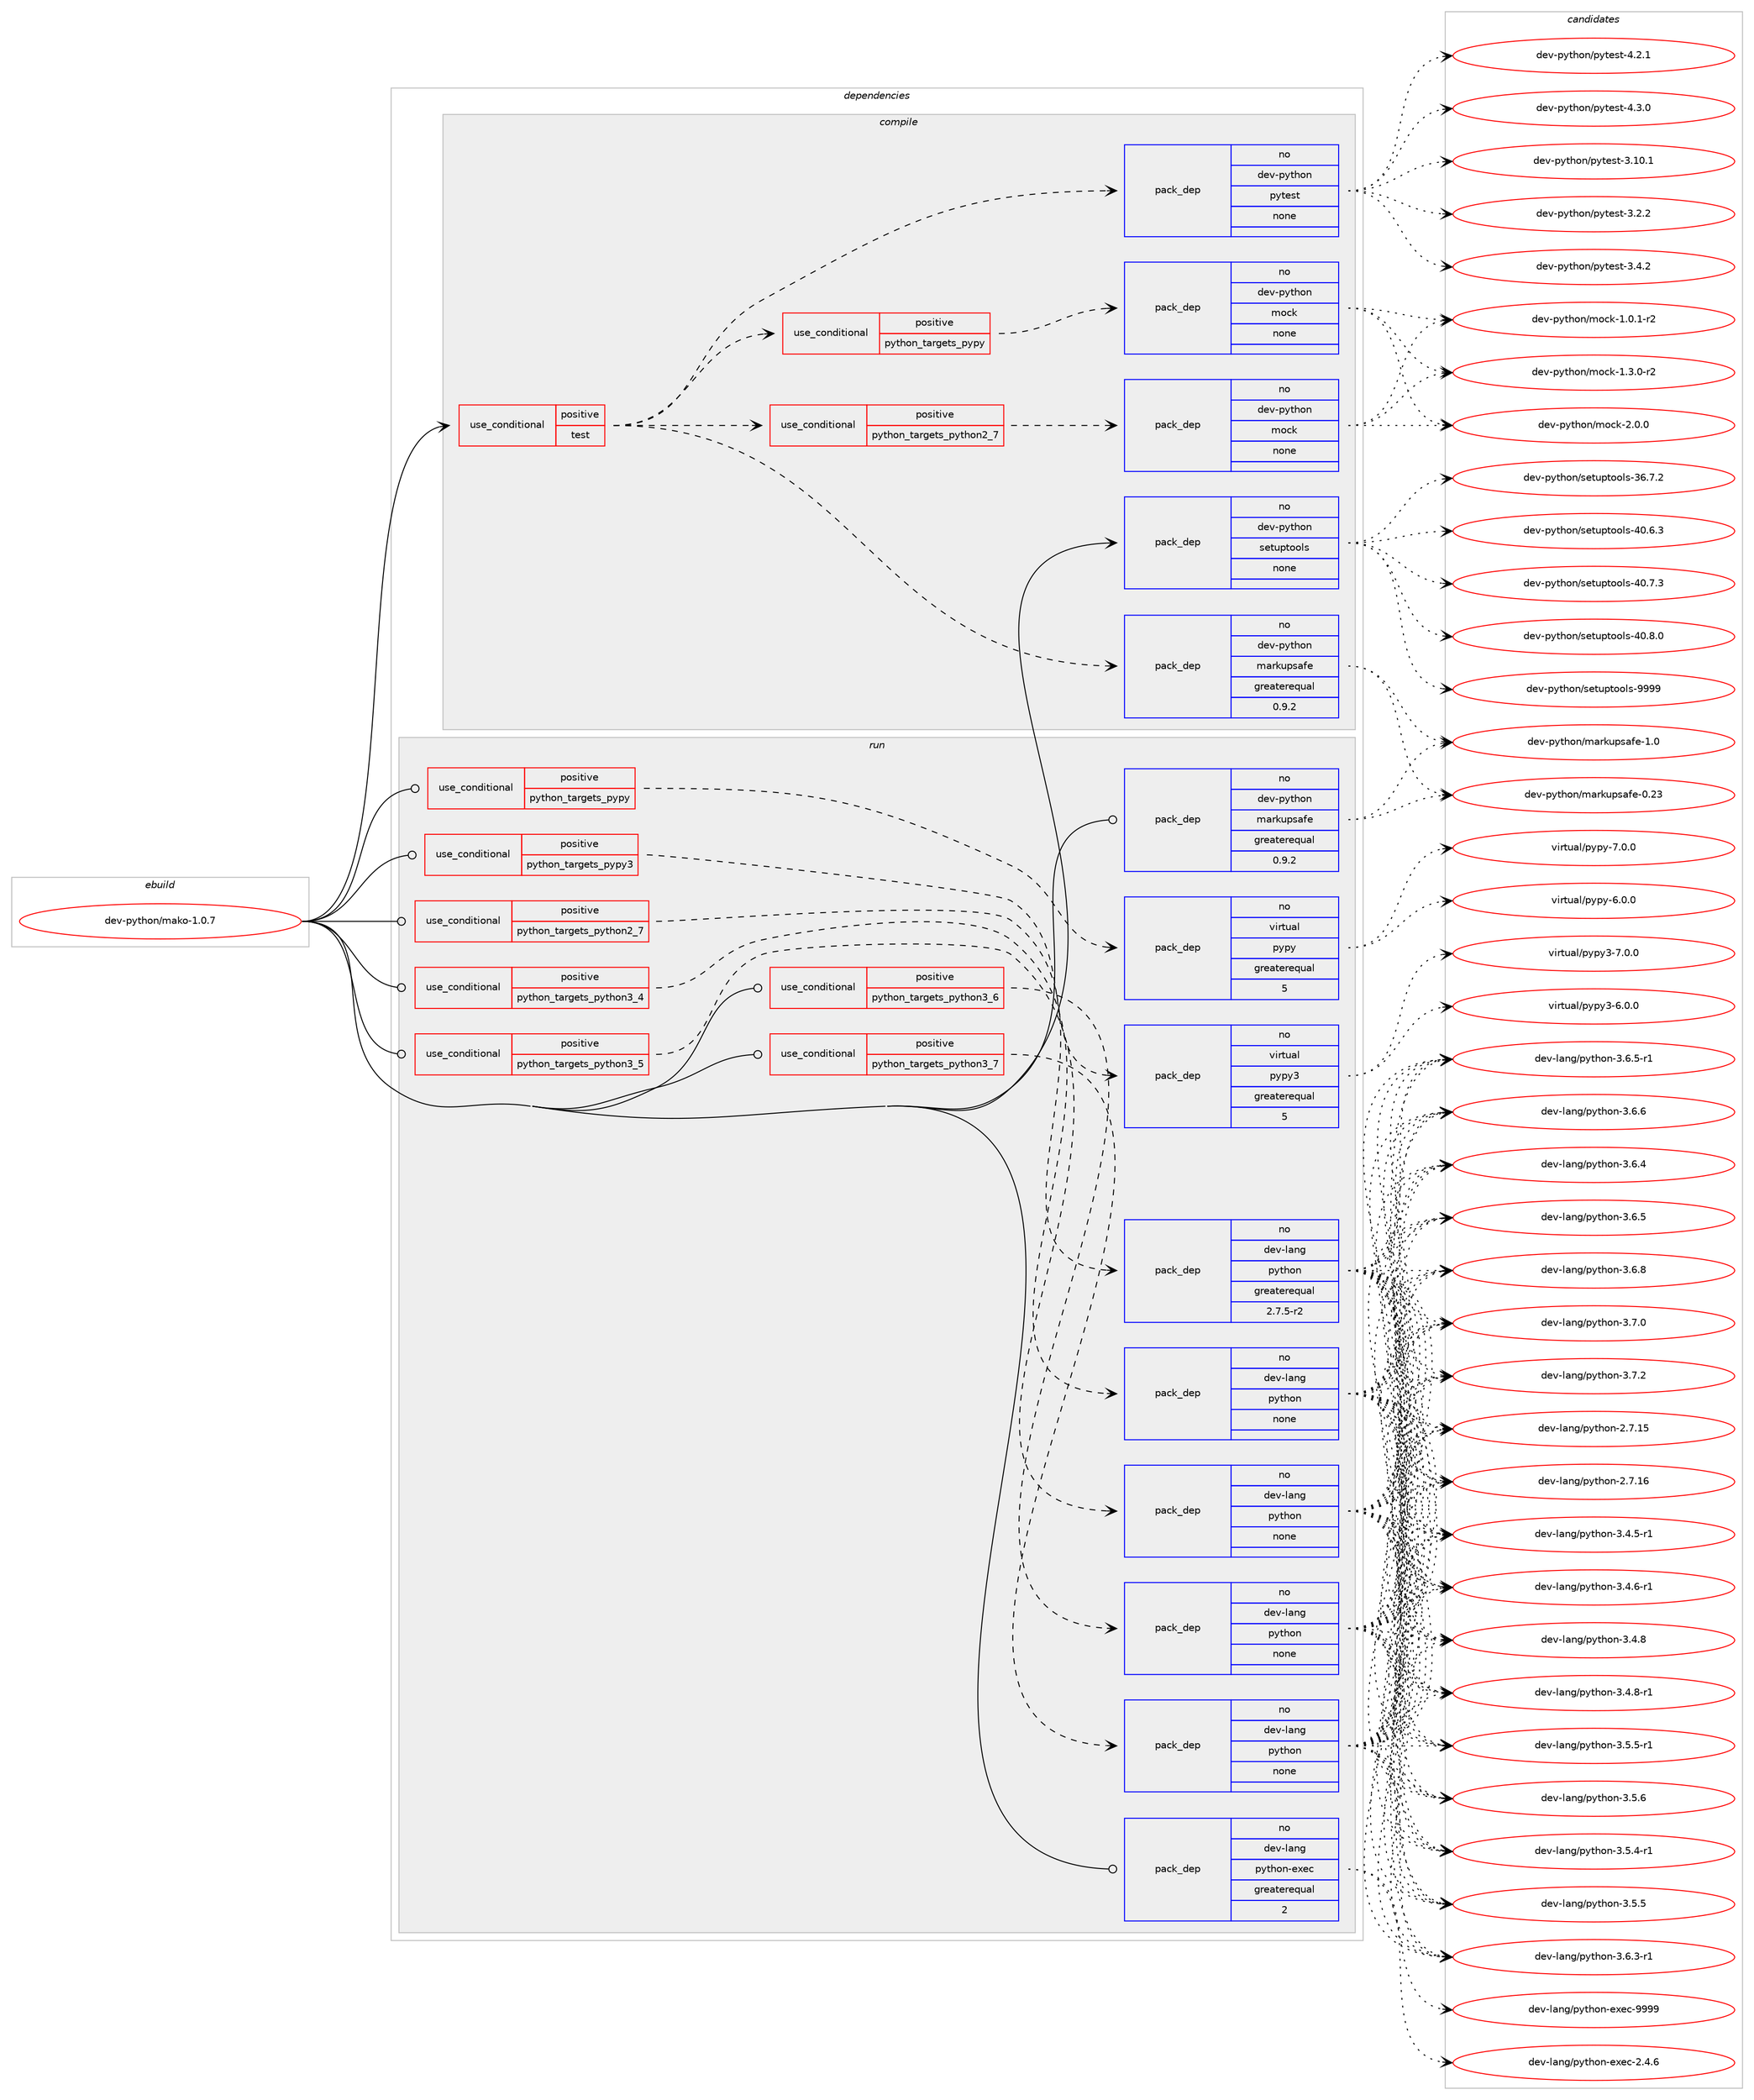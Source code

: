 digraph prolog {

# *************
# Graph options
# *************

newrank=true;
concentrate=true;
compound=true;
graph [rankdir=LR,fontname=Helvetica,fontsize=10,ranksep=1.5];#, ranksep=2.5, nodesep=0.2];
edge  [arrowhead=vee];
node  [fontname=Helvetica,fontsize=10];

# **********
# The ebuild
# **********

subgraph cluster_leftcol {
color=gray;
rank=same;
label=<<i>ebuild</i>>;
id [label="dev-python/mako-1.0.7", color=red, width=4, href="../dev-python/mako-1.0.7.svg"];
}

# ****************
# The dependencies
# ****************

subgraph cluster_midcol {
color=gray;
label=<<i>dependencies</i>>;
subgraph cluster_compile {
fillcolor="#eeeeee";
style=filled;
label=<<i>compile</i>>;
subgraph cond377201 {
dependency1418000 [label=<<TABLE BORDER="0" CELLBORDER="1" CELLSPACING="0" CELLPADDING="4"><TR><TD ROWSPAN="3" CELLPADDING="10">use_conditional</TD></TR><TR><TD>positive</TD></TR><TR><TD>test</TD></TR></TABLE>>, shape=none, color=red];
subgraph pack1017526 {
dependency1418001 [label=<<TABLE BORDER="0" CELLBORDER="1" CELLSPACING="0" CELLPADDING="4" WIDTH="220"><TR><TD ROWSPAN="6" CELLPADDING="30">pack_dep</TD></TR><TR><TD WIDTH="110">no</TD></TR><TR><TD>dev-python</TD></TR><TR><TD>markupsafe</TD></TR><TR><TD>greaterequal</TD></TR><TR><TD>0.9.2</TD></TR></TABLE>>, shape=none, color=blue];
}
dependency1418000:e -> dependency1418001:w [weight=20,style="dashed",arrowhead="vee"];
subgraph cond377202 {
dependency1418002 [label=<<TABLE BORDER="0" CELLBORDER="1" CELLSPACING="0" CELLPADDING="4"><TR><TD ROWSPAN="3" CELLPADDING="10">use_conditional</TD></TR><TR><TD>positive</TD></TR><TR><TD>python_targets_pypy</TD></TR></TABLE>>, shape=none, color=red];
subgraph pack1017527 {
dependency1418003 [label=<<TABLE BORDER="0" CELLBORDER="1" CELLSPACING="0" CELLPADDING="4" WIDTH="220"><TR><TD ROWSPAN="6" CELLPADDING="30">pack_dep</TD></TR><TR><TD WIDTH="110">no</TD></TR><TR><TD>dev-python</TD></TR><TR><TD>mock</TD></TR><TR><TD>none</TD></TR><TR><TD></TD></TR></TABLE>>, shape=none, color=blue];
}
dependency1418002:e -> dependency1418003:w [weight=20,style="dashed",arrowhead="vee"];
}
dependency1418000:e -> dependency1418002:w [weight=20,style="dashed",arrowhead="vee"];
subgraph cond377203 {
dependency1418004 [label=<<TABLE BORDER="0" CELLBORDER="1" CELLSPACING="0" CELLPADDING="4"><TR><TD ROWSPAN="3" CELLPADDING="10">use_conditional</TD></TR><TR><TD>positive</TD></TR><TR><TD>python_targets_python2_7</TD></TR></TABLE>>, shape=none, color=red];
subgraph pack1017528 {
dependency1418005 [label=<<TABLE BORDER="0" CELLBORDER="1" CELLSPACING="0" CELLPADDING="4" WIDTH="220"><TR><TD ROWSPAN="6" CELLPADDING="30">pack_dep</TD></TR><TR><TD WIDTH="110">no</TD></TR><TR><TD>dev-python</TD></TR><TR><TD>mock</TD></TR><TR><TD>none</TD></TR><TR><TD></TD></TR></TABLE>>, shape=none, color=blue];
}
dependency1418004:e -> dependency1418005:w [weight=20,style="dashed",arrowhead="vee"];
}
dependency1418000:e -> dependency1418004:w [weight=20,style="dashed",arrowhead="vee"];
subgraph pack1017529 {
dependency1418006 [label=<<TABLE BORDER="0" CELLBORDER="1" CELLSPACING="0" CELLPADDING="4" WIDTH="220"><TR><TD ROWSPAN="6" CELLPADDING="30">pack_dep</TD></TR><TR><TD WIDTH="110">no</TD></TR><TR><TD>dev-python</TD></TR><TR><TD>pytest</TD></TR><TR><TD>none</TD></TR><TR><TD></TD></TR></TABLE>>, shape=none, color=blue];
}
dependency1418000:e -> dependency1418006:w [weight=20,style="dashed",arrowhead="vee"];
}
id:e -> dependency1418000:w [weight=20,style="solid",arrowhead="vee"];
subgraph pack1017530 {
dependency1418007 [label=<<TABLE BORDER="0" CELLBORDER="1" CELLSPACING="0" CELLPADDING="4" WIDTH="220"><TR><TD ROWSPAN="6" CELLPADDING="30">pack_dep</TD></TR><TR><TD WIDTH="110">no</TD></TR><TR><TD>dev-python</TD></TR><TR><TD>setuptools</TD></TR><TR><TD>none</TD></TR><TR><TD></TD></TR></TABLE>>, shape=none, color=blue];
}
id:e -> dependency1418007:w [weight=20,style="solid",arrowhead="vee"];
}
subgraph cluster_compileandrun {
fillcolor="#eeeeee";
style=filled;
label=<<i>compile and run</i>>;
}
subgraph cluster_run {
fillcolor="#eeeeee";
style=filled;
label=<<i>run</i>>;
subgraph cond377204 {
dependency1418008 [label=<<TABLE BORDER="0" CELLBORDER="1" CELLSPACING="0" CELLPADDING="4"><TR><TD ROWSPAN="3" CELLPADDING="10">use_conditional</TD></TR><TR><TD>positive</TD></TR><TR><TD>python_targets_pypy</TD></TR></TABLE>>, shape=none, color=red];
subgraph pack1017531 {
dependency1418009 [label=<<TABLE BORDER="0" CELLBORDER="1" CELLSPACING="0" CELLPADDING="4" WIDTH="220"><TR><TD ROWSPAN="6" CELLPADDING="30">pack_dep</TD></TR><TR><TD WIDTH="110">no</TD></TR><TR><TD>virtual</TD></TR><TR><TD>pypy</TD></TR><TR><TD>greaterequal</TD></TR><TR><TD>5</TD></TR></TABLE>>, shape=none, color=blue];
}
dependency1418008:e -> dependency1418009:w [weight=20,style="dashed",arrowhead="vee"];
}
id:e -> dependency1418008:w [weight=20,style="solid",arrowhead="odot"];
subgraph cond377205 {
dependency1418010 [label=<<TABLE BORDER="0" CELLBORDER="1" CELLSPACING="0" CELLPADDING="4"><TR><TD ROWSPAN="3" CELLPADDING="10">use_conditional</TD></TR><TR><TD>positive</TD></TR><TR><TD>python_targets_pypy3</TD></TR></TABLE>>, shape=none, color=red];
subgraph pack1017532 {
dependency1418011 [label=<<TABLE BORDER="0" CELLBORDER="1" CELLSPACING="0" CELLPADDING="4" WIDTH="220"><TR><TD ROWSPAN="6" CELLPADDING="30">pack_dep</TD></TR><TR><TD WIDTH="110">no</TD></TR><TR><TD>virtual</TD></TR><TR><TD>pypy3</TD></TR><TR><TD>greaterequal</TD></TR><TR><TD>5</TD></TR></TABLE>>, shape=none, color=blue];
}
dependency1418010:e -> dependency1418011:w [weight=20,style="dashed",arrowhead="vee"];
}
id:e -> dependency1418010:w [weight=20,style="solid",arrowhead="odot"];
subgraph cond377206 {
dependency1418012 [label=<<TABLE BORDER="0" CELLBORDER="1" CELLSPACING="0" CELLPADDING="4"><TR><TD ROWSPAN="3" CELLPADDING="10">use_conditional</TD></TR><TR><TD>positive</TD></TR><TR><TD>python_targets_python2_7</TD></TR></TABLE>>, shape=none, color=red];
subgraph pack1017533 {
dependency1418013 [label=<<TABLE BORDER="0" CELLBORDER="1" CELLSPACING="0" CELLPADDING="4" WIDTH="220"><TR><TD ROWSPAN="6" CELLPADDING="30">pack_dep</TD></TR><TR><TD WIDTH="110">no</TD></TR><TR><TD>dev-lang</TD></TR><TR><TD>python</TD></TR><TR><TD>greaterequal</TD></TR><TR><TD>2.7.5-r2</TD></TR></TABLE>>, shape=none, color=blue];
}
dependency1418012:e -> dependency1418013:w [weight=20,style="dashed",arrowhead="vee"];
}
id:e -> dependency1418012:w [weight=20,style="solid",arrowhead="odot"];
subgraph cond377207 {
dependency1418014 [label=<<TABLE BORDER="0" CELLBORDER="1" CELLSPACING="0" CELLPADDING="4"><TR><TD ROWSPAN="3" CELLPADDING="10">use_conditional</TD></TR><TR><TD>positive</TD></TR><TR><TD>python_targets_python3_4</TD></TR></TABLE>>, shape=none, color=red];
subgraph pack1017534 {
dependency1418015 [label=<<TABLE BORDER="0" CELLBORDER="1" CELLSPACING="0" CELLPADDING="4" WIDTH="220"><TR><TD ROWSPAN="6" CELLPADDING="30">pack_dep</TD></TR><TR><TD WIDTH="110">no</TD></TR><TR><TD>dev-lang</TD></TR><TR><TD>python</TD></TR><TR><TD>none</TD></TR><TR><TD></TD></TR></TABLE>>, shape=none, color=blue];
}
dependency1418014:e -> dependency1418015:w [weight=20,style="dashed",arrowhead="vee"];
}
id:e -> dependency1418014:w [weight=20,style="solid",arrowhead="odot"];
subgraph cond377208 {
dependency1418016 [label=<<TABLE BORDER="0" CELLBORDER="1" CELLSPACING="0" CELLPADDING="4"><TR><TD ROWSPAN="3" CELLPADDING="10">use_conditional</TD></TR><TR><TD>positive</TD></TR><TR><TD>python_targets_python3_5</TD></TR></TABLE>>, shape=none, color=red];
subgraph pack1017535 {
dependency1418017 [label=<<TABLE BORDER="0" CELLBORDER="1" CELLSPACING="0" CELLPADDING="4" WIDTH="220"><TR><TD ROWSPAN="6" CELLPADDING="30">pack_dep</TD></TR><TR><TD WIDTH="110">no</TD></TR><TR><TD>dev-lang</TD></TR><TR><TD>python</TD></TR><TR><TD>none</TD></TR><TR><TD></TD></TR></TABLE>>, shape=none, color=blue];
}
dependency1418016:e -> dependency1418017:w [weight=20,style="dashed",arrowhead="vee"];
}
id:e -> dependency1418016:w [weight=20,style="solid",arrowhead="odot"];
subgraph cond377209 {
dependency1418018 [label=<<TABLE BORDER="0" CELLBORDER="1" CELLSPACING="0" CELLPADDING="4"><TR><TD ROWSPAN="3" CELLPADDING="10">use_conditional</TD></TR><TR><TD>positive</TD></TR><TR><TD>python_targets_python3_6</TD></TR></TABLE>>, shape=none, color=red];
subgraph pack1017536 {
dependency1418019 [label=<<TABLE BORDER="0" CELLBORDER="1" CELLSPACING="0" CELLPADDING="4" WIDTH="220"><TR><TD ROWSPAN="6" CELLPADDING="30">pack_dep</TD></TR><TR><TD WIDTH="110">no</TD></TR><TR><TD>dev-lang</TD></TR><TR><TD>python</TD></TR><TR><TD>none</TD></TR><TR><TD></TD></TR></TABLE>>, shape=none, color=blue];
}
dependency1418018:e -> dependency1418019:w [weight=20,style="dashed",arrowhead="vee"];
}
id:e -> dependency1418018:w [weight=20,style="solid",arrowhead="odot"];
subgraph cond377210 {
dependency1418020 [label=<<TABLE BORDER="0" CELLBORDER="1" CELLSPACING="0" CELLPADDING="4"><TR><TD ROWSPAN="3" CELLPADDING="10">use_conditional</TD></TR><TR><TD>positive</TD></TR><TR><TD>python_targets_python3_7</TD></TR></TABLE>>, shape=none, color=red];
subgraph pack1017537 {
dependency1418021 [label=<<TABLE BORDER="0" CELLBORDER="1" CELLSPACING="0" CELLPADDING="4" WIDTH="220"><TR><TD ROWSPAN="6" CELLPADDING="30">pack_dep</TD></TR><TR><TD WIDTH="110">no</TD></TR><TR><TD>dev-lang</TD></TR><TR><TD>python</TD></TR><TR><TD>none</TD></TR><TR><TD></TD></TR></TABLE>>, shape=none, color=blue];
}
dependency1418020:e -> dependency1418021:w [weight=20,style="dashed",arrowhead="vee"];
}
id:e -> dependency1418020:w [weight=20,style="solid",arrowhead="odot"];
subgraph pack1017538 {
dependency1418022 [label=<<TABLE BORDER="0" CELLBORDER="1" CELLSPACING="0" CELLPADDING="4" WIDTH="220"><TR><TD ROWSPAN="6" CELLPADDING="30">pack_dep</TD></TR><TR><TD WIDTH="110">no</TD></TR><TR><TD>dev-lang</TD></TR><TR><TD>python-exec</TD></TR><TR><TD>greaterequal</TD></TR><TR><TD>2</TD></TR></TABLE>>, shape=none, color=blue];
}
id:e -> dependency1418022:w [weight=20,style="solid",arrowhead="odot"];
subgraph pack1017539 {
dependency1418023 [label=<<TABLE BORDER="0" CELLBORDER="1" CELLSPACING="0" CELLPADDING="4" WIDTH="220"><TR><TD ROWSPAN="6" CELLPADDING="30">pack_dep</TD></TR><TR><TD WIDTH="110">no</TD></TR><TR><TD>dev-python</TD></TR><TR><TD>markupsafe</TD></TR><TR><TD>greaterequal</TD></TR><TR><TD>0.9.2</TD></TR></TABLE>>, shape=none, color=blue];
}
id:e -> dependency1418023:w [weight=20,style="solid",arrowhead="odot"];
}
}

# **************
# The candidates
# **************

subgraph cluster_choices {
rank=same;
color=gray;
label=<<i>candidates</i>>;

subgraph choice1017526 {
color=black;
nodesep=1;
choice100101118451121211161041111104710997114107117112115971021014548465051 [label="dev-python/markupsafe-0.23", color=red, width=4,href="../dev-python/markupsafe-0.23.svg"];
choice1001011184511212111610411111047109971141071171121159710210145494648 [label="dev-python/markupsafe-1.0", color=red, width=4,href="../dev-python/markupsafe-1.0.svg"];
dependency1418001:e -> choice100101118451121211161041111104710997114107117112115971021014548465051:w [style=dotted,weight="100"];
dependency1418001:e -> choice1001011184511212111610411111047109971141071171121159710210145494648:w [style=dotted,weight="100"];
}
subgraph choice1017527 {
color=black;
nodesep=1;
choice1001011184511212111610411111047109111991074549464846494511450 [label="dev-python/mock-1.0.1-r2", color=red, width=4,href="../dev-python/mock-1.0.1-r2.svg"];
choice1001011184511212111610411111047109111991074549465146484511450 [label="dev-python/mock-1.3.0-r2", color=red, width=4,href="../dev-python/mock-1.3.0-r2.svg"];
choice100101118451121211161041111104710911199107455046484648 [label="dev-python/mock-2.0.0", color=red, width=4,href="../dev-python/mock-2.0.0.svg"];
dependency1418003:e -> choice1001011184511212111610411111047109111991074549464846494511450:w [style=dotted,weight="100"];
dependency1418003:e -> choice1001011184511212111610411111047109111991074549465146484511450:w [style=dotted,weight="100"];
dependency1418003:e -> choice100101118451121211161041111104710911199107455046484648:w [style=dotted,weight="100"];
}
subgraph choice1017528 {
color=black;
nodesep=1;
choice1001011184511212111610411111047109111991074549464846494511450 [label="dev-python/mock-1.0.1-r2", color=red, width=4,href="../dev-python/mock-1.0.1-r2.svg"];
choice1001011184511212111610411111047109111991074549465146484511450 [label="dev-python/mock-1.3.0-r2", color=red, width=4,href="../dev-python/mock-1.3.0-r2.svg"];
choice100101118451121211161041111104710911199107455046484648 [label="dev-python/mock-2.0.0", color=red, width=4,href="../dev-python/mock-2.0.0.svg"];
dependency1418005:e -> choice1001011184511212111610411111047109111991074549464846494511450:w [style=dotted,weight="100"];
dependency1418005:e -> choice1001011184511212111610411111047109111991074549465146484511450:w [style=dotted,weight="100"];
dependency1418005:e -> choice100101118451121211161041111104710911199107455046484648:w [style=dotted,weight="100"];
}
subgraph choice1017529 {
color=black;
nodesep=1;
choice100101118451121211161041111104711212111610111511645514649484649 [label="dev-python/pytest-3.10.1", color=red, width=4,href="../dev-python/pytest-3.10.1.svg"];
choice1001011184511212111610411111047112121116101115116455146504650 [label="dev-python/pytest-3.2.2", color=red, width=4,href="../dev-python/pytest-3.2.2.svg"];
choice1001011184511212111610411111047112121116101115116455146524650 [label="dev-python/pytest-3.4.2", color=red, width=4,href="../dev-python/pytest-3.4.2.svg"];
choice1001011184511212111610411111047112121116101115116455246504649 [label="dev-python/pytest-4.2.1", color=red, width=4,href="../dev-python/pytest-4.2.1.svg"];
choice1001011184511212111610411111047112121116101115116455246514648 [label="dev-python/pytest-4.3.0", color=red, width=4,href="../dev-python/pytest-4.3.0.svg"];
dependency1418006:e -> choice100101118451121211161041111104711212111610111511645514649484649:w [style=dotted,weight="100"];
dependency1418006:e -> choice1001011184511212111610411111047112121116101115116455146504650:w [style=dotted,weight="100"];
dependency1418006:e -> choice1001011184511212111610411111047112121116101115116455146524650:w [style=dotted,weight="100"];
dependency1418006:e -> choice1001011184511212111610411111047112121116101115116455246504649:w [style=dotted,weight="100"];
dependency1418006:e -> choice1001011184511212111610411111047112121116101115116455246514648:w [style=dotted,weight="100"];
}
subgraph choice1017530 {
color=black;
nodesep=1;
choice100101118451121211161041111104711510111611711211611111110811545515446554650 [label="dev-python/setuptools-36.7.2", color=red, width=4,href="../dev-python/setuptools-36.7.2.svg"];
choice100101118451121211161041111104711510111611711211611111110811545524846544651 [label="dev-python/setuptools-40.6.3", color=red, width=4,href="../dev-python/setuptools-40.6.3.svg"];
choice100101118451121211161041111104711510111611711211611111110811545524846554651 [label="dev-python/setuptools-40.7.3", color=red, width=4,href="../dev-python/setuptools-40.7.3.svg"];
choice100101118451121211161041111104711510111611711211611111110811545524846564648 [label="dev-python/setuptools-40.8.0", color=red, width=4,href="../dev-python/setuptools-40.8.0.svg"];
choice10010111845112121116104111110471151011161171121161111111081154557575757 [label="dev-python/setuptools-9999", color=red, width=4,href="../dev-python/setuptools-9999.svg"];
dependency1418007:e -> choice100101118451121211161041111104711510111611711211611111110811545515446554650:w [style=dotted,weight="100"];
dependency1418007:e -> choice100101118451121211161041111104711510111611711211611111110811545524846544651:w [style=dotted,weight="100"];
dependency1418007:e -> choice100101118451121211161041111104711510111611711211611111110811545524846554651:w [style=dotted,weight="100"];
dependency1418007:e -> choice100101118451121211161041111104711510111611711211611111110811545524846564648:w [style=dotted,weight="100"];
dependency1418007:e -> choice10010111845112121116104111110471151011161171121161111111081154557575757:w [style=dotted,weight="100"];
}
subgraph choice1017531 {
color=black;
nodesep=1;
choice1181051141161179710847112121112121455446484648 [label="virtual/pypy-6.0.0", color=red, width=4,href="../virtual/pypy-6.0.0.svg"];
choice1181051141161179710847112121112121455546484648 [label="virtual/pypy-7.0.0", color=red, width=4,href="../virtual/pypy-7.0.0.svg"];
dependency1418009:e -> choice1181051141161179710847112121112121455446484648:w [style=dotted,weight="100"];
dependency1418009:e -> choice1181051141161179710847112121112121455546484648:w [style=dotted,weight="100"];
}
subgraph choice1017532 {
color=black;
nodesep=1;
choice118105114116117971084711212111212151455446484648 [label="virtual/pypy3-6.0.0", color=red, width=4,href="../virtual/pypy3-6.0.0.svg"];
choice118105114116117971084711212111212151455546484648 [label="virtual/pypy3-7.0.0", color=red, width=4,href="../virtual/pypy3-7.0.0.svg"];
dependency1418011:e -> choice118105114116117971084711212111212151455446484648:w [style=dotted,weight="100"];
dependency1418011:e -> choice118105114116117971084711212111212151455546484648:w [style=dotted,weight="100"];
}
subgraph choice1017533 {
color=black;
nodesep=1;
choice10010111845108971101034711212111610411111045504655464953 [label="dev-lang/python-2.7.15", color=red, width=4,href="../dev-lang/python-2.7.15.svg"];
choice10010111845108971101034711212111610411111045504655464954 [label="dev-lang/python-2.7.16", color=red, width=4,href="../dev-lang/python-2.7.16.svg"];
choice1001011184510897110103471121211161041111104551465246534511449 [label="dev-lang/python-3.4.5-r1", color=red, width=4,href="../dev-lang/python-3.4.5-r1.svg"];
choice1001011184510897110103471121211161041111104551465246544511449 [label="dev-lang/python-3.4.6-r1", color=red, width=4,href="../dev-lang/python-3.4.6-r1.svg"];
choice100101118451089711010347112121116104111110455146524656 [label="dev-lang/python-3.4.8", color=red, width=4,href="../dev-lang/python-3.4.8.svg"];
choice1001011184510897110103471121211161041111104551465246564511449 [label="dev-lang/python-3.4.8-r1", color=red, width=4,href="../dev-lang/python-3.4.8-r1.svg"];
choice1001011184510897110103471121211161041111104551465346524511449 [label="dev-lang/python-3.5.4-r1", color=red, width=4,href="../dev-lang/python-3.5.4-r1.svg"];
choice100101118451089711010347112121116104111110455146534653 [label="dev-lang/python-3.5.5", color=red, width=4,href="../dev-lang/python-3.5.5.svg"];
choice1001011184510897110103471121211161041111104551465346534511449 [label="dev-lang/python-3.5.5-r1", color=red, width=4,href="../dev-lang/python-3.5.5-r1.svg"];
choice100101118451089711010347112121116104111110455146534654 [label="dev-lang/python-3.5.6", color=red, width=4,href="../dev-lang/python-3.5.6.svg"];
choice1001011184510897110103471121211161041111104551465446514511449 [label="dev-lang/python-3.6.3-r1", color=red, width=4,href="../dev-lang/python-3.6.3-r1.svg"];
choice100101118451089711010347112121116104111110455146544652 [label="dev-lang/python-3.6.4", color=red, width=4,href="../dev-lang/python-3.6.4.svg"];
choice100101118451089711010347112121116104111110455146544653 [label="dev-lang/python-3.6.5", color=red, width=4,href="../dev-lang/python-3.6.5.svg"];
choice1001011184510897110103471121211161041111104551465446534511449 [label="dev-lang/python-3.6.5-r1", color=red, width=4,href="../dev-lang/python-3.6.5-r1.svg"];
choice100101118451089711010347112121116104111110455146544654 [label="dev-lang/python-3.6.6", color=red, width=4,href="../dev-lang/python-3.6.6.svg"];
choice100101118451089711010347112121116104111110455146544656 [label="dev-lang/python-3.6.8", color=red, width=4,href="../dev-lang/python-3.6.8.svg"];
choice100101118451089711010347112121116104111110455146554648 [label="dev-lang/python-3.7.0", color=red, width=4,href="../dev-lang/python-3.7.0.svg"];
choice100101118451089711010347112121116104111110455146554650 [label="dev-lang/python-3.7.2", color=red, width=4,href="../dev-lang/python-3.7.2.svg"];
dependency1418013:e -> choice10010111845108971101034711212111610411111045504655464953:w [style=dotted,weight="100"];
dependency1418013:e -> choice10010111845108971101034711212111610411111045504655464954:w [style=dotted,weight="100"];
dependency1418013:e -> choice1001011184510897110103471121211161041111104551465246534511449:w [style=dotted,weight="100"];
dependency1418013:e -> choice1001011184510897110103471121211161041111104551465246544511449:w [style=dotted,weight="100"];
dependency1418013:e -> choice100101118451089711010347112121116104111110455146524656:w [style=dotted,weight="100"];
dependency1418013:e -> choice1001011184510897110103471121211161041111104551465246564511449:w [style=dotted,weight="100"];
dependency1418013:e -> choice1001011184510897110103471121211161041111104551465346524511449:w [style=dotted,weight="100"];
dependency1418013:e -> choice100101118451089711010347112121116104111110455146534653:w [style=dotted,weight="100"];
dependency1418013:e -> choice1001011184510897110103471121211161041111104551465346534511449:w [style=dotted,weight="100"];
dependency1418013:e -> choice100101118451089711010347112121116104111110455146534654:w [style=dotted,weight="100"];
dependency1418013:e -> choice1001011184510897110103471121211161041111104551465446514511449:w [style=dotted,weight="100"];
dependency1418013:e -> choice100101118451089711010347112121116104111110455146544652:w [style=dotted,weight="100"];
dependency1418013:e -> choice100101118451089711010347112121116104111110455146544653:w [style=dotted,weight="100"];
dependency1418013:e -> choice1001011184510897110103471121211161041111104551465446534511449:w [style=dotted,weight="100"];
dependency1418013:e -> choice100101118451089711010347112121116104111110455146544654:w [style=dotted,weight="100"];
dependency1418013:e -> choice100101118451089711010347112121116104111110455146544656:w [style=dotted,weight="100"];
dependency1418013:e -> choice100101118451089711010347112121116104111110455146554648:w [style=dotted,weight="100"];
dependency1418013:e -> choice100101118451089711010347112121116104111110455146554650:w [style=dotted,weight="100"];
}
subgraph choice1017534 {
color=black;
nodesep=1;
choice10010111845108971101034711212111610411111045504655464953 [label="dev-lang/python-2.7.15", color=red, width=4,href="../dev-lang/python-2.7.15.svg"];
choice10010111845108971101034711212111610411111045504655464954 [label="dev-lang/python-2.7.16", color=red, width=4,href="../dev-lang/python-2.7.16.svg"];
choice1001011184510897110103471121211161041111104551465246534511449 [label="dev-lang/python-3.4.5-r1", color=red, width=4,href="../dev-lang/python-3.4.5-r1.svg"];
choice1001011184510897110103471121211161041111104551465246544511449 [label="dev-lang/python-3.4.6-r1", color=red, width=4,href="../dev-lang/python-3.4.6-r1.svg"];
choice100101118451089711010347112121116104111110455146524656 [label="dev-lang/python-3.4.8", color=red, width=4,href="../dev-lang/python-3.4.8.svg"];
choice1001011184510897110103471121211161041111104551465246564511449 [label="dev-lang/python-3.4.8-r1", color=red, width=4,href="../dev-lang/python-3.4.8-r1.svg"];
choice1001011184510897110103471121211161041111104551465346524511449 [label="dev-lang/python-3.5.4-r1", color=red, width=4,href="../dev-lang/python-3.5.4-r1.svg"];
choice100101118451089711010347112121116104111110455146534653 [label="dev-lang/python-3.5.5", color=red, width=4,href="../dev-lang/python-3.5.5.svg"];
choice1001011184510897110103471121211161041111104551465346534511449 [label="dev-lang/python-3.5.5-r1", color=red, width=4,href="../dev-lang/python-3.5.5-r1.svg"];
choice100101118451089711010347112121116104111110455146534654 [label="dev-lang/python-3.5.6", color=red, width=4,href="../dev-lang/python-3.5.6.svg"];
choice1001011184510897110103471121211161041111104551465446514511449 [label="dev-lang/python-3.6.3-r1", color=red, width=4,href="../dev-lang/python-3.6.3-r1.svg"];
choice100101118451089711010347112121116104111110455146544652 [label="dev-lang/python-3.6.4", color=red, width=4,href="../dev-lang/python-3.6.4.svg"];
choice100101118451089711010347112121116104111110455146544653 [label="dev-lang/python-3.6.5", color=red, width=4,href="../dev-lang/python-3.6.5.svg"];
choice1001011184510897110103471121211161041111104551465446534511449 [label="dev-lang/python-3.6.5-r1", color=red, width=4,href="../dev-lang/python-3.6.5-r1.svg"];
choice100101118451089711010347112121116104111110455146544654 [label="dev-lang/python-3.6.6", color=red, width=4,href="../dev-lang/python-3.6.6.svg"];
choice100101118451089711010347112121116104111110455146544656 [label="dev-lang/python-3.6.8", color=red, width=4,href="../dev-lang/python-3.6.8.svg"];
choice100101118451089711010347112121116104111110455146554648 [label="dev-lang/python-3.7.0", color=red, width=4,href="../dev-lang/python-3.7.0.svg"];
choice100101118451089711010347112121116104111110455146554650 [label="dev-lang/python-3.7.2", color=red, width=4,href="../dev-lang/python-3.7.2.svg"];
dependency1418015:e -> choice10010111845108971101034711212111610411111045504655464953:w [style=dotted,weight="100"];
dependency1418015:e -> choice10010111845108971101034711212111610411111045504655464954:w [style=dotted,weight="100"];
dependency1418015:e -> choice1001011184510897110103471121211161041111104551465246534511449:w [style=dotted,weight="100"];
dependency1418015:e -> choice1001011184510897110103471121211161041111104551465246544511449:w [style=dotted,weight="100"];
dependency1418015:e -> choice100101118451089711010347112121116104111110455146524656:w [style=dotted,weight="100"];
dependency1418015:e -> choice1001011184510897110103471121211161041111104551465246564511449:w [style=dotted,weight="100"];
dependency1418015:e -> choice1001011184510897110103471121211161041111104551465346524511449:w [style=dotted,weight="100"];
dependency1418015:e -> choice100101118451089711010347112121116104111110455146534653:w [style=dotted,weight="100"];
dependency1418015:e -> choice1001011184510897110103471121211161041111104551465346534511449:w [style=dotted,weight="100"];
dependency1418015:e -> choice100101118451089711010347112121116104111110455146534654:w [style=dotted,weight="100"];
dependency1418015:e -> choice1001011184510897110103471121211161041111104551465446514511449:w [style=dotted,weight="100"];
dependency1418015:e -> choice100101118451089711010347112121116104111110455146544652:w [style=dotted,weight="100"];
dependency1418015:e -> choice100101118451089711010347112121116104111110455146544653:w [style=dotted,weight="100"];
dependency1418015:e -> choice1001011184510897110103471121211161041111104551465446534511449:w [style=dotted,weight="100"];
dependency1418015:e -> choice100101118451089711010347112121116104111110455146544654:w [style=dotted,weight="100"];
dependency1418015:e -> choice100101118451089711010347112121116104111110455146544656:w [style=dotted,weight="100"];
dependency1418015:e -> choice100101118451089711010347112121116104111110455146554648:w [style=dotted,weight="100"];
dependency1418015:e -> choice100101118451089711010347112121116104111110455146554650:w [style=dotted,weight="100"];
}
subgraph choice1017535 {
color=black;
nodesep=1;
choice10010111845108971101034711212111610411111045504655464953 [label="dev-lang/python-2.7.15", color=red, width=4,href="../dev-lang/python-2.7.15.svg"];
choice10010111845108971101034711212111610411111045504655464954 [label="dev-lang/python-2.7.16", color=red, width=4,href="../dev-lang/python-2.7.16.svg"];
choice1001011184510897110103471121211161041111104551465246534511449 [label="dev-lang/python-3.4.5-r1", color=red, width=4,href="../dev-lang/python-3.4.5-r1.svg"];
choice1001011184510897110103471121211161041111104551465246544511449 [label="dev-lang/python-3.4.6-r1", color=red, width=4,href="../dev-lang/python-3.4.6-r1.svg"];
choice100101118451089711010347112121116104111110455146524656 [label="dev-lang/python-3.4.8", color=red, width=4,href="../dev-lang/python-3.4.8.svg"];
choice1001011184510897110103471121211161041111104551465246564511449 [label="dev-lang/python-3.4.8-r1", color=red, width=4,href="../dev-lang/python-3.4.8-r1.svg"];
choice1001011184510897110103471121211161041111104551465346524511449 [label="dev-lang/python-3.5.4-r1", color=red, width=4,href="../dev-lang/python-3.5.4-r1.svg"];
choice100101118451089711010347112121116104111110455146534653 [label="dev-lang/python-3.5.5", color=red, width=4,href="../dev-lang/python-3.5.5.svg"];
choice1001011184510897110103471121211161041111104551465346534511449 [label="dev-lang/python-3.5.5-r1", color=red, width=4,href="../dev-lang/python-3.5.5-r1.svg"];
choice100101118451089711010347112121116104111110455146534654 [label="dev-lang/python-3.5.6", color=red, width=4,href="../dev-lang/python-3.5.6.svg"];
choice1001011184510897110103471121211161041111104551465446514511449 [label="dev-lang/python-3.6.3-r1", color=red, width=4,href="../dev-lang/python-3.6.3-r1.svg"];
choice100101118451089711010347112121116104111110455146544652 [label="dev-lang/python-3.6.4", color=red, width=4,href="../dev-lang/python-3.6.4.svg"];
choice100101118451089711010347112121116104111110455146544653 [label="dev-lang/python-3.6.5", color=red, width=4,href="../dev-lang/python-3.6.5.svg"];
choice1001011184510897110103471121211161041111104551465446534511449 [label="dev-lang/python-3.6.5-r1", color=red, width=4,href="../dev-lang/python-3.6.5-r1.svg"];
choice100101118451089711010347112121116104111110455146544654 [label="dev-lang/python-3.6.6", color=red, width=4,href="../dev-lang/python-3.6.6.svg"];
choice100101118451089711010347112121116104111110455146544656 [label="dev-lang/python-3.6.8", color=red, width=4,href="../dev-lang/python-3.6.8.svg"];
choice100101118451089711010347112121116104111110455146554648 [label="dev-lang/python-3.7.0", color=red, width=4,href="../dev-lang/python-3.7.0.svg"];
choice100101118451089711010347112121116104111110455146554650 [label="dev-lang/python-3.7.2", color=red, width=4,href="../dev-lang/python-3.7.2.svg"];
dependency1418017:e -> choice10010111845108971101034711212111610411111045504655464953:w [style=dotted,weight="100"];
dependency1418017:e -> choice10010111845108971101034711212111610411111045504655464954:w [style=dotted,weight="100"];
dependency1418017:e -> choice1001011184510897110103471121211161041111104551465246534511449:w [style=dotted,weight="100"];
dependency1418017:e -> choice1001011184510897110103471121211161041111104551465246544511449:w [style=dotted,weight="100"];
dependency1418017:e -> choice100101118451089711010347112121116104111110455146524656:w [style=dotted,weight="100"];
dependency1418017:e -> choice1001011184510897110103471121211161041111104551465246564511449:w [style=dotted,weight="100"];
dependency1418017:e -> choice1001011184510897110103471121211161041111104551465346524511449:w [style=dotted,weight="100"];
dependency1418017:e -> choice100101118451089711010347112121116104111110455146534653:w [style=dotted,weight="100"];
dependency1418017:e -> choice1001011184510897110103471121211161041111104551465346534511449:w [style=dotted,weight="100"];
dependency1418017:e -> choice100101118451089711010347112121116104111110455146534654:w [style=dotted,weight="100"];
dependency1418017:e -> choice1001011184510897110103471121211161041111104551465446514511449:w [style=dotted,weight="100"];
dependency1418017:e -> choice100101118451089711010347112121116104111110455146544652:w [style=dotted,weight="100"];
dependency1418017:e -> choice100101118451089711010347112121116104111110455146544653:w [style=dotted,weight="100"];
dependency1418017:e -> choice1001011184510897110103471121211161041111104551465446534511449:w [style=dotted,weight="100"];
dependency1418017:e -> choice100101118451089711010347112121116104111110455146544654:w [style=dotted,weight="100"];
dependency1418017:e -> choice100101118451089711010347112121116104111110455146544656:w [style=dotted,weight="100"];
dependency1418017:e -> choice100101118451089711010347112121116104111110455146554648:w [style=dotted,weight="100"];
dependency1418017:e -> choice100101118451089711010347112121116104111110455146554650:w [style=dotted,weight="100"];
}
subgraph choice1017536 {
color=black;
nodesep=1;
choice10010111845108971101034711212111610411111045504655464953 [label="dev-lang/python-2.7.15", color=red, width=4,href="../dev-lang/python-2.7.15.svg"];
choice10010111845108971101034711212111610411111045504655464954 [label="dev-lang/python-2.7.16", color=red, width=4,href="../dev-lang/python-2.7.16.svg"];
choice1001011184510897110103471121211161041111104551465246534511449 [label="dev-lang/python-3.4.5-r1", color=red, width=4,href="../dev-lang/python-3.4.5-r1.svg"];
choice1001011184510897110103471121211161041111104551465246544511449 [label="dev-lang/python-3.4.6-r1", color=red, width=4,href="../dev-lang/python-3.4.6-r1.svg"];
choice100101118451089711010347112121116104111110455146524656 [label="dev-lang/python-3.4.8", color=red, width=4,href="../dev-lang/python-3.4.8.svg"];
choice1001011184510897110103471121211161041111104551465246564511449 [label="dev-lang/python-3.4.8-r1", color=red, width=4,href="../dev-lang/python-3.4.8-r1.svg"];
choice1001011184510897110103471121211161041111104551465346524511449 [label="dev-lang/python-3.5.4-r1", color=red, width=4,href="../dev-lang/python-3.5.4-r1.svg"];
choice100101118451089711010347112121116104111110455146534653 [label="dev-lang/python-3.5.5", color=red, width=4,href="../dev-lang/python-3.5.5.svg"];
choice1001011184510897110103471121211161041111104551465346534511449 [label="dev-lang/python-3.5.5-r1", color=red, width=4,href="../dev-lang/python-3.5.5-r1.svg"];
choice100101118451089711010347112121116104111110455146534654 [label="dev-lang/python-3.5.6", color=red, width=4,href="../dev-lang/python-3.5.6.svg"];
choice1001011184510897110103471121211161041111104551465446514511449 [label="dev-lang/python-3.6.3-r1", color=red, width=4,href="../dev-lang/python-3.6.3-r1.svg"];
choice100101118451089711010347112121116104111110455146544652 [label="dev-lang/python-3.6.4", color=red, width=4,href="../dev-lang/python-3.6.4.svg"];
choice100101118451089711010347112121116104111110455146544653 [label="dev-lang/python-3.6.5", color=red, width=4,href="../dev-lang/python-3.6.5.svg"];
choice1001011184510897110103471121211161041111104551465446534511449 [label="dev-lang/python-3.6.5-r1", color=red, width=4,href="../dev-lang/python-3.6.5-r1.svg"];
choice100101118451089711010347112121116104111110455146544654 [label="dev-lang/python-3.6.6", color=red, width=4,href="../dev-lang/python-3.6.6.svg"];
choice100101118451089711010347112121116104111110455146544656 [label="dev-lang/python-3.6.8", color=red, width=4,href="../dev-lang/python-3.6.8.svg"];
choice100101118451089711010347112121116104111110455146554648 [label="dev-lang/python-3.7.0", color=red, width=4,href="../dev-lang/python-3.7.0.svg"];
choice100101118451089711010347112121116104111110455146554650 [label="dev-lang/python-3.7.2", color=red, width=4,href="../dev-lang/python-3.7.2.svg"];
dependency1418019:e -> choice10010111845108971101034711212111610411111045504655464953:w [style=dotted,weight="100"];
dependency1418019:e -> choice10010111845108971101034711212111610411111045504655464954:w [style=dotted,weight="100"];
dependency1418019:e -> choice1001011184510897110103471121211161041111104551465246534511449:w [style=dotted,weight="100"];
dependency1418019:e -> choice1001011184510897110103471121211161041111104551465246544511449:w [style=dotted,weight="100"];
dependency1418019:e -> choice100101118451089711010347112121116104111110455146524656:w [style=dotted,weight="100"];
dependency1418019:e -> choice1001011184510897110103471121211161041111104551465246564511449:w [style=dotted,weight="100"];
dependency1418019:e -> choice1001011184510897110103471121211161041111104551465346524511449:w [style=dotted,weight="100"];
dependency1418019:e -> choice100101118451089711010347112121116104111110455146534653:w [style=dotted,weight="100"];
dependency1418019:e -> choice1001011184510897110103471121211161041111104551465346534511449:w [style=dotted,weight="100"];
dependency1418019:e -> choice100101118451089711010347112121116104111110455146534654:w [style=dotted,weight="100"];
dependency1418019:e -> choice1001011184510897110103471121211161041111104551465446514511449:w [style=dotted,weight="100"];
dependency1418019:e -> choice100101118451089711010347112121116104111110455146544652:w [style=dotted,weight="100"];
dependency1418019:e -> choice100101118451089711010347112121116104111110455146544653:w [style=dotted,weight="100"];
dependency1418019:e -> choice1001011184510897110103471121211161041111104551465446534511449:w [style=dotted,weight="100"];
dependency1418019:e -> choice100101118451089711010347112121116104111110455146544654:w [style=dotted,weight="100"];
dependency1418019:e -> choice100101118451089711010347112121116104111110455146544656:w [style=dotted,weight="100"];
dependency1418019:e -> choice100101118451089711010347112121116104111110455146554648:w [style=dotted,weight="100"];
dependency1418019:e -> choice100101118451089711010347112121116104111110455146554650:w [style=dotted,weight="100"];
}
subgraph choice1017537 {
color=black;
nodesep=1;
choice10010111845108971101034711212111610411111045504655464953 [label="dev-lang/python-2.7.15", color=red, width=4,href="../dev-lang/python-2.7.15.svg"];
choice10010111845108971101034711212111610411111045504655464954 [label="dev-lang/python-2.7.16", color=red, width=4,href="../dev-lang/python-2.7.16.svg"];
choice1001011184510897110103471121211161041111104551465246534511449 [label="dev-lang/python-3.4.5-r1", color=red, width=4,href="../dev-lang/python-3.4.5-r1.svg"];
choice1001011184510897110103471121211161041111104551465246544511449 [label="dev-lang/python-3.4.6-r1", color=red, width=4,href="../dev-lang/python-3.4.6-r1.svg"];
choice100101118451089711010347112121116104111110455146524656 [label="dev-lang/python-3.4.8", color=red, width=4,href="../dev-lang/python-3.4.8.svg"];
choice1001011184510897110103471121211161041111104551465246564511449 [label="dev-lang/python-3.4.8-r1", color=red, width=4,href="../dev-lang/python-3.4.8-r1.svg"];
choice1001011184510897110103471121211161041111104551465346524511449 [label="dev-lang/python-3.5.4-r1", color=red, width=4,href="../dev-lang/python-3.5.4-r1.svg"];
choice100101118451089711010347112121116104111110455146534653 [label="dev-lang/python-3.5.5", color=red, width=4,href="../dev-lang/python-3.5.5.svg"];
choice1001011184510897110103471121211161041111104551465346534511449 [label="dev-lang/python-3.5.5-r1", color=red, width=4,href="../dev-lang/python-3.5.5-r1.svg"];
choice100101118451089711010347112121116104111110455146534654 [label="dev-lang/python-3.5.6", color=red, width=4,href="../dev-lang/python-3.5.6.svg"];
choice1001011184510897110103471121211161041111104551465446514511449 [label="dev-lang/python-3.6.3-r1", color=red, width=4,href="../dev-lang/python-3.6.3-r1.svg"];
choice100101118451089711010347112121116104111110455146544652 [label="dev-lang/python-3.6.4", color=red, width=4,href="../dev-lang/python-3.6.4.svg"];
choice100101118451089711010347112121116104111110455146544653 [label="dev-lang/python-3.6.5", color=red, width=4,href="../dev-lang/python-3.6.5.svg"];
choice1001011184510897110103471121211161041111104551465446534511449 [label="dev-lang/python-3.6.5-r1", color=red, width=4,href="../dev-lang/python-3.6.5-r1.svg"];
choice100101118451089711010347112121116104111110455146544654 [label="dev-lang/python-3.6.6", color=red, width=4,href="../dev-lang/python-3.6.6.svg"];
choice100101118451089711010347112121116104111110455146544656 [label="dev-lang/python-3.6.8", color=red, width=4,href="../dev-lang/python-3.6.8.svg"];
choice100101118451089711010347112121116104111110455146554648 [label="dev-lang/python-3.7.0", color=red, width=4,href="../dev-lang/python-3.7.0.svg"];
choice100101118451089711010347112121116104111110455146554650 [label="dev-lang/python-3.7.2", color=red, width=4,href="../dev-lang/python-3.7.2.svg"];
dependency1418021:e -> choice10010111845108971101034711212111610411111045504655464953:w [style=dotted,weight="100"];
dependency1418021:e -> choice10010111845108971101034711212111610411111045504655464954:w [style=dotted,weight="100"];
dependency1418021:e -> choice1001011184510897110103471121211161041111104551465246534511449:w [style=dotted,weight="100"];
dependency1418021:e -> choice1001011184510897110103471121211161041111104551465246544511449:w [style=dotted,weight="100"];
dependency1418021:e -> choice100101118451089711010347112121116104111110455146524656:w [style=dotted,weight="100"];
dependency1418021:e -> choice1001011184510897110103471121211161041111104551465246564511449:w [style=dotted,weight="100"];
dependency1418021:e -> choice1001011184510897110103471121211161041111104551465346524511449:w [style=dotted,weight="100"];
dependency1418021:e -> choice100101118451089711010347112121116104111110455146534653:w [style=dotted,weight="100"];
dependency1418021:e -> choice1001011184510897110103471121211161041111104551465346534511449:w [style=dotted,weight="100"];
dependency1418021:e -> choice100101118451089711010347112121116104111110455146534654:w [style=dotted,weight="100"];
dependency1418021:e -> choice1001011184510897110103471121211161041111104551465446514511449:w [style=dotted,weight="100"];
dependency1418021:e -> choice100101118451089711010347112121116104111110455146544652:w [style=dotted,weight="100"];
dependency1418021:e -> choice100101118451089711010347112121116104111110455146544653:w [style=dotted,weight="100"];
dependency1418021:e -> choice1001011184510897110103471121211161041111104551465446534511449:w [style=dotted,weight="100"];
dependency1418021:e -> choice100101118451089711010347112121116104111110455146544654:w [style=dotted,weight="100"];
dependency1418021:e -> choice100101118451089711010347112121116104111110455146544656:w [style=dotted,weight="100"];
dependency1418021:e -> choice100101118451089711010347112121116104111110455146554648:w [style=dotted,weight="100"];
dependency1418021:e -> choice100101118451089711010347112121116104111110455146554650:w [style=dotted,weight="100"];
}
subgraph choice1017538 {
color=black;
nodesep=1;
choice1001011184510897110103471121211161041111104510112010199455046524654 [label="dev-lang/python-exec-2.4.6", color=red, width=4,href="../dev-lang/python-exec-2.4.6.svg"];
choice10010111845108971101034711212111610411111045101120101994557575757 [label="dev-lang/python-exec-9999", color=red, width=4,href="../dev-lang/python-exec-9999.svg"];
dependency1418022:e -> choice1001011184510897110103471121211161041111104510112010199455046524654:w [style=dotted,weight="100"];
dependency1418022:e -> choice10010111845108971101034711212111610411111045101120101994557575757:w [style=dotted,weight="100"];
}
subgraph choice1017539 {
color=black;
nodesep=1;
choice100101118451121211161041111104710997114107117112115971021014548465051 [label="dev-python/markupsafe-0.23", color=red, width=4,href="../dev-python/markupsafe-0.23.svg"];
choice1001011184511212111610411111047109971141071171121159710210145494648 [label="dev-python/markupsafe-1.0", color=red, width=4,href="../dev-python/markupsafe-1.0.svg"];
dependency1418023:e -> choice100101118451121211161041111104710997114107117112115971021014548465051:w [style=dotted,weight="100"];
dependency1418023:e -> choice1001011184511212111610411111047109971141071171121159710210145494648:w [style=dotted,weight="100"];
}
}

}
